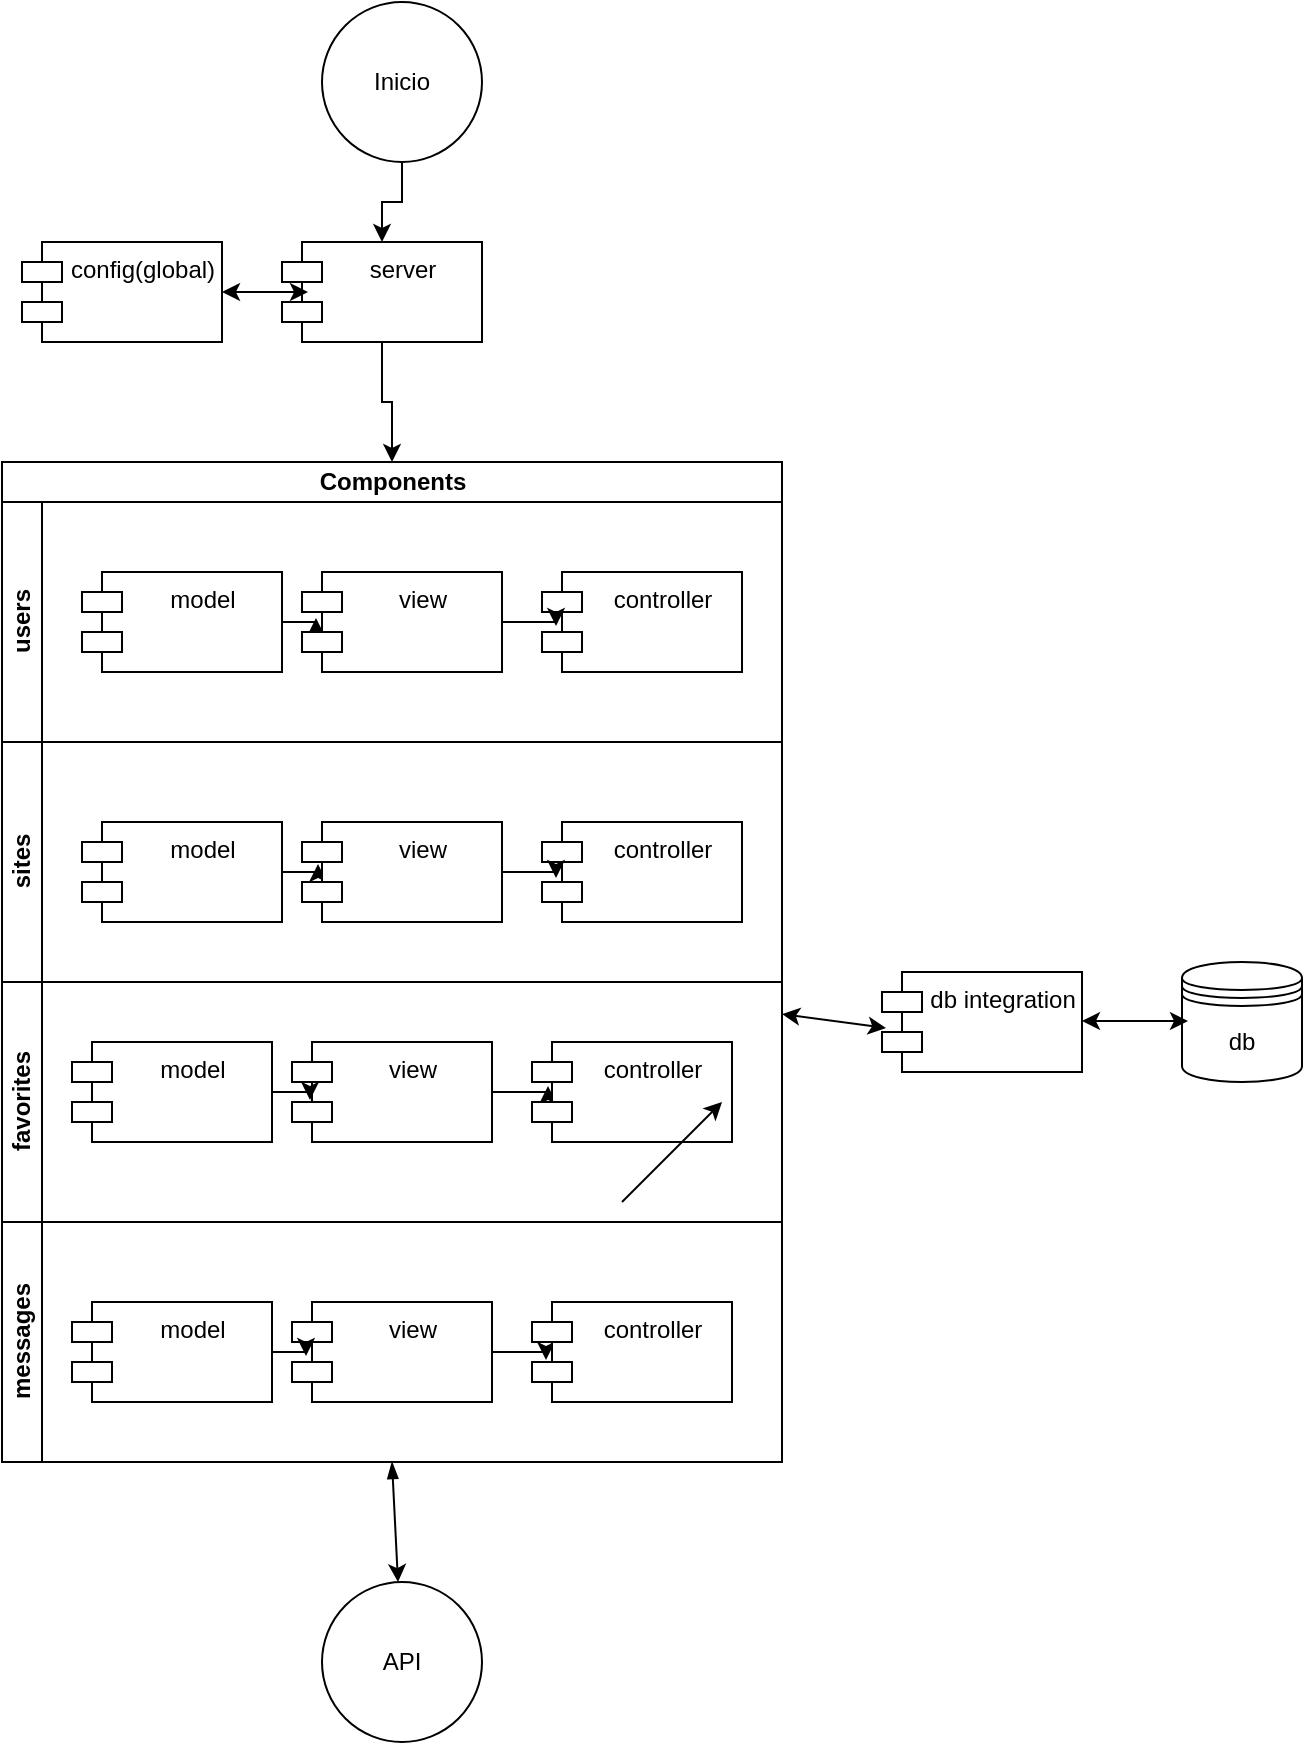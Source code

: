 <mxfile version="13.7.3" type="github"><diagram id="TxoYRXmvQN25QwVCZO3M" name="Page-1"><mxGraphModel dx="782" dy="682" grid="1" gridSize="10" guides="1" tooltips="1" connect="1" arrows="1" fold="1" page="1" pageScale="1" pageWidth="850" pageHeight="1100" math="0" shadow="0"><root><mxCell id="0"/><mxCell id="1" parent="0"/><mxCell id="lrqNbHRDgSJddy_ABp66-75" style="edgeStyle=orthogonalEdgeStyle;rounded=0;orthogonalLoop=1;jettySize=auto;html=1;exitX=0.5;exitY=1;exitDx=0;exitDy=0;entryX=0.5;entryY=0;entryDx=0;entryDy=0;startSize=20;" edge="1" parent="1" source="lrqNbHRDgSJddy_ABp66-41" target="lrqNbHRDgSJddy_ABp66-55"><mxGeometry relative="1" as="geometry"/></mxCell><mxCell id="lrqNbHRDgSJddy_ABp66-41" value="Inicio" style="ellipse;whiteSpace=wrap;html=1;aspect=fixed;" vertex="1" parent="1"><mxGeometry x="240" y="30" width="80" height="80" as="geometry"/></mxCell><mxCell id="lrqNbHRDgSJddy_ABp66-52" value="db" style="shape=datastore;whiteSpace=wrap;html=1;startSize=20;" vertex="1" parent="1"><mxGeometry x="670" y="510" width="60" height="60" as="geometry"/></mxCell><mxCell id="lrqNbHRDgSJddy_ABp66-85" style="rounded=0;orthogonalLoop=1;jettySize=auto;html=1;entryX=0.02;entryY=0.56;entryDx=0;entryDy=0;entryPerimeter=0;startSize=6;verticalAlign=middle;startArrow=classic;startFill=1;endArrow=classic;endFill=1;" edge="1" parent="1" source="lrqNbHRDgSJddy_ABp66-44" target="lrqNbHRDgSJddy_ABp66-56"><mxGeometry relative="1" as="geometry"/></mxCell><mxCell id="lrqNbHRDgSJddy_ABp66-44" value="Components" style="swimlane;html=1;childLayout=stackLayout;resizeParent=1;resizeParentMax=0;horizontal=1;startSize=20;horizontalStack=0;" vertex="1" parent="1"><mxGeometry x="80" y="260" width="390" height="500" as="geometry"/></mxCell><mxCell id="lrqNbHRDgSJddy_ABp66-45" value="users" style="swimlane;html=1;startSize=20;horizontal=0;" vertex="1" parent="lrqNbHRDgSJddy_ABp66-44"><mxGeometry y="20" width="390" height="120" as="geometry"/></mxCell><mxCell id="lrqNbHRDgSJddy_ABp66-83" style="edgeStyle=orthogonalEdgeStyle;rounded=0;orthogonalLoop=1;jettySize=auto;html=1;exitX=1;exitY=0.5;exitDx=0;exitDy=0;entryX=0.07;entryY=0.46;entryDx=0;entryDy=0;entryPerimeter=0;startSize=20;" edge="1" parent="lrqNbHRDgSJddy_ABp66-45" source="lrqNbHRDgSJddy_ABp66-62" target="lrqNbHRDgSJddy_ABp66-63"><mxGeometry relative="1" as="geometry"/></mxCell><mxCell id="lrqNbHRDgSJddy_ABp66-62" value="model" style="shape=module;align=left;spacingLeft=20;align=center;verticalAlign=top;startSize=20;html=1;" vertex="1" parent="lrqNbHRDgSJddy_ABp66-45"><mxGeometry x="40" y="35" width="100" height="50" as="geometry"/></mxCell><mxCell id="lrqNbHRDgSJddy_ABp66-64" value="controller" style="shape=module;align=left;spacingLeft=20;align=center;verticalAlign=top;startSize=20;html=1;" vertex="1" parent="lrqNbHRDgSJddy_ABp66-45"><mxGeometry x="270" y="35" width="100" height="50" as="geometry"/></mxCell><mxCell id="lrqNbHRDgSJddy_ABp66-84" style="edgeStyle=orthogonalEdgeStyle;rounded=0;orthogonalLoop=1;jettySize=auto;html=1;exitX=1;exitY=0.5;exitDx=0;exitDy=0;entryX=0.07;entryY=0.54;entryDx=0;entryDy=0;entryPerimeter=0;startSize=20;" edge="1" parent="lrqNbHRDgSJddy_ABp66-45" source="lrqNbHRDgSJddy_ABp66-63" target="lrqNbHRDgSJddy_ABp66-64"><mxGeometry relative="1" as="geometry"/></mxCell><mxCell id="lrqNbHRDgSJddy_ABp66-63" value="view" style="shape=module;align=left;spacingLeft=20;align=center;verticalAlign=top;startSize=20;html=1;" vertex="1" parent="lrqNbHRDgSJddy_ABp66-45"><mxGeometry x="150" y="35" width="100" height="50" as="geometry"/></mxCell><mxCell id="lrqNbHRDgSJddy_ABp66-46" value="sites" style="swimlane;html=1;startSize=20;horizontal=0;" vertex="1" parent="lrqNbHRDgSJddy_ABp66-44"><mxGeometry y="140" width="390" height="120" as="geometry"/></mxCell><mxCell id="lrqNbHRDgSJddy_ABp66-81" style="edgeStyle=orthogonalEdgeStyle;rounded=0;orthogonalLoop=1;jettySize=auto;html=1;exitX=1;exitY=0.5;exitDx=0;exitDy=0;entryX=0.08;entryY=0.42;entryDx=0;entryDy=0;entryPerimeter=0;startSize=20;" edge="1" parent="lrqNbHRDgSJddy_ABp66-46" source="lrqNbHRDgSJddy_ABp66-65" target="lrqNbHRDgSJddy_ABp66-67"><mxGeometry relative="1" as="geometry"/></mxCell><mxCell id="lrqNbHRDgSJddy_ABp66-65" value="model" style="shape=module;align=left;spacingLeft=20;align=center;verticalAlign=top;startSize=20;html=1;" vertex="1" parent="lrqNbHRDgSJddy_ABp66-46"><mxGeometry x="40" y="40" width="100" height="50" as="geometry"/></mxCell><mxCell id="lrqNbHRDgSJddy_ABp66-66" value="controller" style="shape=module;align=left;spacingLeft=20;align=center;verticalAlign=top;startSize=20;html=1;" vertex="1" parent="lrqNbHRDgSJddy_ABp66-46"><mxGeometry x="270" y="40" width="100" height="50" as="geometry"/></mxCell><mxCell id="lrqNbHRDgSJddy_ABp66-82" style="edgeStyle=orthogonalEdgeStyle;rounded=0;orthogonalLoop=1;jettySize=auto;html=1;exitX=1;exitY=0.5;exitDx=0;exitDy=0;entryX=0.07;entryY=0.56;entryDx=0;entryDy=0;entryPerimeter=0;startSize=20;" edge="1" parent="lrqNbHRDgSJddy_ABp66-46" source="lrqNbHRDgSJddy_ABp66-67" target="lrqNbHRDgSJddy_ABp66-66"><mxGeometry relative="1" as="geometry"/></mxCell><mxCell id="lrqNbHRDgSJddy_ABp66-67" value="view" style="shape=module;align=left;spacingLeft=20;align=center;verticalAlign=top;startSize=20;html=1;" vertex="1" parent="lrqNbHRDgSJddy_ABp66-46"><mxGeometry x="150" y="40" width="100" height="50" as="geometry"/></mxCell><mxCell id="lrqNbHRDgSJddy_ABp66-47" value="&lt;div&gt;favorites&lt;/div&gt;" style="swimlane;html=1;startSize=20;horizontal=0;" vertex="1" parent="lrqNbHRDgSJddy_ABp66-44"><mxGeometry y="260" width="390" height="120" as="geometry"/></mxCell><mxCell id="lrqNbHRDgSJddy_ABp66-80" style="edgeStyle=orthogonalEdgeStyle;rounded=0;orthogonalLoop=1;jettySize=auto;html=1;exitX=1;exitY=0.5;exitDx=0;exitDy=0;entryX=0.08;entryY=0.44;entryDx=0;entryDy=0;entryPerimeter=0;startSize=20;" edge="1" parent="lrqNbHRDgSJddy_ABp66-47" source="lrqNbHRDgSJddy_ABp66-70" target="lrqNbHRDgSJddy_ABp66-69"><mxGeometry relative="1" as="geometry"/></mxCell><mxCell id="lrqNbHRDgSJddy_ABp66-70" value="view" style="shape=module;align=left;spacingLeft=20;align=center;verticalAlign=top;startSize=20;html=1;" vertex="1" parent="lrqNbHRDgSJddy_ABp66-47"><mxGeometry x="145" y="30" width="100" height="50" as="geometry"/></mxCell><mxCell id="lrqNbHRDgSJddy_ABp66-69" value="controller" style="shape=module;align=left;spacingLeft=20;align=center;verticalAlign=top;startSize=20;html=1;" vertex="1" parent="lrqNbHRDgSJddy_ABp66-47"><mxGeometry x="265" y="30" width="100" height="50" as="geometry"/></mxCell><mxCell id="lrqNbHRDgSJddy_ABp66-79" style="edgeStyle=orthogonalEdgeStyle;rounded=0;orthogonalLoop=1;jettySize=auto;html=1;exitX=1;exitY=0.5;exitDx=0;exitDy=0;entryX=0.09;entryY=0.58;entryDx=0;entryDy=0;entryPerimeter=0;startSize=20;" edge="1" parent="lrqNbHRDgSJddy_ABp66-47" source="lrqNbHRDgSJddy_ABp66-68" target="lrqNbHRDgSJddy_ABp66-70"><mxGeometry relative="1" as="geometry"/></mxCell><mxCell id="lrqNbHRDgSJddy_ABp66-68" value="model" style="shape=module;align=left;spacingLeft=20;align=center;verticalAlign=top;startSize=20;html=1;" vertex="1" parent="lrqNbHRDgSJddy_ABp66-47"><mxGeometry x="35" y="30" width="100" height="50" as="geometry"/></mxCell><mxCell id="lrqNbHRDgSJddy_ABp66-51" value="messages" style="swimlane;html=1;startSize=20;horizontal=0;" vertex="1" parent="lrqNbHRDgSJddy_ABp66-44"><mxGeometry y="380" width="390" height="120" as="geometry"/></mxCell><mxCell id="lrqNbHRDgSJddy_ABp66-78" style="edgeStyle=orthogonalEdgeStyle;rounded=0;orthogonalLoop=1;jettySize=auto;html=1;exitX=1;exitY=0.5;exitDx=0;exitDy=0;entryX=0.07;entryY=0.58;entryDx=0;entryDy=0;entryPerimeter=0;startSize=20;" edge="1" parent="lrqNbHRDgSJddy_ABp66-51" source="lrqNbHRDgSJddy_ABp66-73" target="lrqNbHRDgSJddy_ABp66-72"><mxGeometry relative="1" as="geometry"/></mxCell><mxCell id="lrqNbHRDgSJddy_ABp66-73" value="view" style="shape=module;align=left;spacingLeft=20;align=center;verticalAlign=top;startSize=20;html=1;" vertex="1" parent="lrqNbHRDgSJddy_ABp66-51"><mxGeometry x="145" y="40" width="100" height="50" as="geometry"/></mxCell><mxCell id="lrqNbHRDgSJddy_ABp66-72" value="controller" style="shape=module;align=left;spacingLeft=20;align=center;verticalAlign=top;startSize=20;html=1;" vertex="1" parent="lrqNbHRDgSJddy_ABp66-51"><mxGeometry x="265" y="40" width="100" height="50" as="geometry"/></mxCell><mxCell id="lrqNbHRDgSJddy_ABp66-77" style="edgeStyle=orthogonalEdgeStyle;rounded=0;orthogonalLoop=1;jettySize=auto;html=1;exitX=1;exitY=0.5;exitDx=0;exitDy=0;entryX=0.07;entryY=0.54;entryDx=0;entryDy=0;entryPerimeter=0;startSize=20;" edge="1" parent="lrqNbHRDgSJddy_ABp66-51" source="lrqNbHRDgSJddy_ABp66-71" target="lrqNbHRDgSJddy_ABp66-73"><mxGeometry relative="1" as="geometry"/></mxCell><mxCell id="lrqNbHRDgSJddy_ABp66-71" value="model" style="shape=module;align=left;spacingLeft=20;align=center;verticalAlign=top;startSize=20;html=1;" vertex="1" parent="lrqNbHRDgSJddy_ABp66-51"><mxGeometry x="35" y="40" width="100" height="50" as="geometry"/></mxCell><mxCell id="lrqNbHRDgSJddy_ABp66-54" value="config(global)" style="shape=module;align=left;spacingLeft=20;align=center;verticalAlign=top;startSize=20;html=1;" vertex="1" parent="1"><mxGeometry x="90" y="150" width="100" height="50" as="geometry"/></mxCell><mxCell id="lrqNbHRDgSJddy_ABp66-76" style="edgeStyle=orthogonalEdgeStyle;rounded=0;orthogonalLoop=1;jettySize=auto;html=1;exitX=0.5;exitY=1;exitDx=0;exitDy=0;entryX=0.5;entryY=0;entryDx=0;entryDy=0;startSize=20;" edge="1" parent="1" source="lrqNbHRDgSJddy_ABp66-55" target="lrqNbHRDgSJddy_ABp66-44"><mxGeometry relative="1" as="geometry"/></mxCell><mxCell id="lrqNbHRDgSJddy_ABp66-55" value="server" style="shape=module;align=left;spacingLeft=20;align=center;verticalAlign=top;startSize=20;html=1;" vertex="1" parent="1"><mxGeometry x="220" y="150" width="100" height="50" as="geometry"/></mxCell><mxCell id="lrqNbHRDgSJddy_ABp66-56" value="db integration" style="shape=module;align=left;spacingLeft=20;align=center;verticalAlign=top;startSize=20;html=1;" vertex="1" parent="1"><mxGeometry x="520" y="515" width="100" height="50" as="geometry"/></mxCell><mxCell id="lrqNbHRDgSJddy_ABp66-58" value="" style="endArrow=classic;startArrow=classic;html=1;entryX=0.13;entryY=0.5;entryDx=0;entryDy=0;entryPerimeter=0;" edge="1" parent="1" source="lrqNbHRDgSJddy_ABp66-54" target="lrqNbHRDgSJddy_ABp66-55"><mxGeometry width="50" height="50" relative="1" as="geometry"><mxPoint x="160" y="220" as="sourcePoint"/><mxPoint x="210" y="170" as="targetPoint"/></mxGeometry></mxCell><mxCell id="lrqNbHRDgSJddy_ABp66-61" value="" style="endArrow=classic;startArrow=classic;html=1;entryX=0.13;entryY=0.5;entryDx=0;entryDy=0;entryPerimeter=0;" edge="1" parent="1"><mxGeometry width="50" height="50" relative="1" as="geometry"><mxPoint x="620" y="539.5" as="sourcePoint"/><mxPoint x="673" y="539.5" as="targetPoint"/></mxGeometry></mxCell><mxCell id="lrqNbHRDgSJddy_ABp66-86" value="API" style="ellipse;whiteSpace=wrap;html=1;aspect=fixed;startSize=20;" vertex="1" parent="1"><mxGeometry x="240" y="820" width="80" height="80" as="geometry"/></mxCell><mxCell id="lrqNbHRDgSJddy_ABp66-87" value="" style="endArrow=classic;html=1;" edge="1" parent="1"><mxGeometry width="50" height="50" relative="1" as="geometry"><mxPoint x="390" y="630" as="sourcePoint"/><mxPoint x="440" y="580" as="targetPoint"/></mxGeometry></mxCell><mxCell id="lrqNbHRDgSJddy_ABp66-88" style="edgeStyle=none;rounded=0;orthogonalLoop=1;jettySize=auto;html=1;exitX=0.5;exitY=1;exitDx=0;exitDy=0;startArrow=blockThin;startFill=1;startSize=6;endArrow=classic;endFill=1;" edge="1" parent="1" source="lrqNbHRDgSJddy_ABp66-51" target="lrqNbHRDgSJddy_ABp66-86"><mxGeometry relative="1" as="geometry"/></mxCell></root></mxGraphModel></diagram></mxfile>